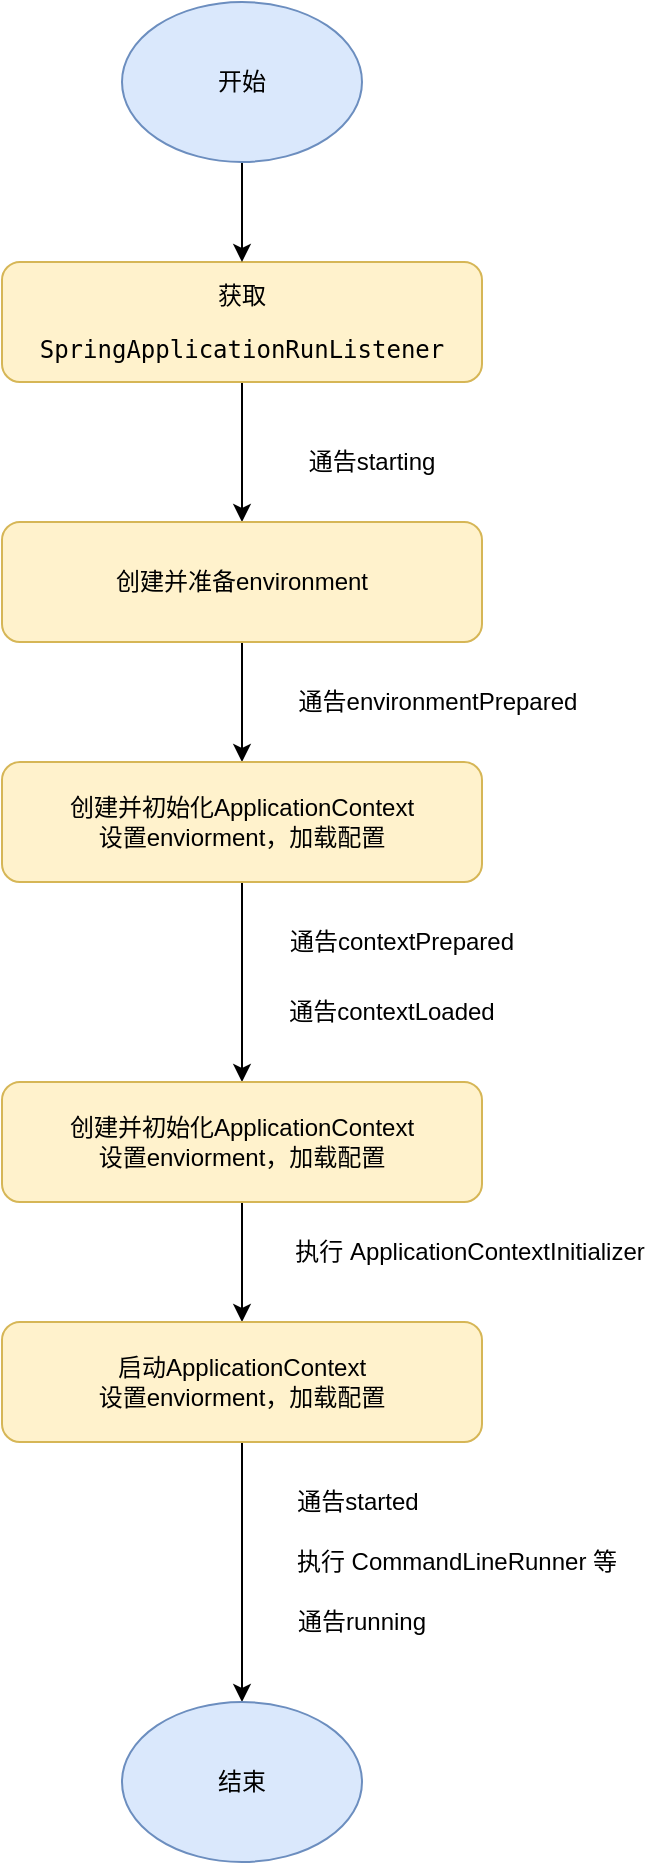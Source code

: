 <mxfile version="14.5.3" type="github">
  <diagram id="dF4nIMSrz6fsL5tvNQ5N" name="Page-1">
    <mxGraphModel dx="946" dy="536" grid="1" gridSize="10" guides="1" tooltips="1" connect="1" arrows="1" fold="1" page="1" pageScale="1" pageWidth="827" pageHeight="1169" math="0" shadow="0">
      <root>
        <mxCell id="0" />
        <mxCell id="1" parent="0" />
        <mxCell id="ar3tUtyCCRg72qm5xclU-3" style="edgeStyle=orthogonalEdgeStyle;rounded=0;orthogonalLoop=1;jettySize=auto;html=1;entryX=0.5;entryY=0;entryDx=0;entryDy=0;" edge="1" parent="1" source="ar3tUtyCCRg72qm5xclU-1" target="ar3tUtyCCRg72qm5xclU-2">
          <mxGeometry relative="1" as="geometry" />
        </mxCell>
        <mxCell id="ar3tUtyCCRg72qm5xclU-1" value="&lt;pre&gt;获取&lt;/pre&gt;&lt;pre&gt;SpringApplicationRunListener&lt;/pre&gt;" style="rounded=1;whiteSpace=wrap;html=1;fillColor=#fff2cc;strokeColor=#d6b656;" vertex="1" parent="1">
          <mxGeometry x="200" y="220" width="240" height="60" as="geometry" />
        </mxCell>
        <mxCell id="ar3tUtyCCRg72qm5xclU-7" style="edgeStyle=orthogonalEdgeStyle;rounded=0;orthogonalLoop=1;jettySize=auto;html=1;entryX=0.5;entryY=0;entryDx=0;entryDy=0;" edge="1" parent="1" source="ar3tUtyCCRg72qm5xclU-2" target="ar3tUtyCCRg72qm5xclU-5">
          <mxGeometry relative="1" as="geometry" />
        </mxCell>
        <mxCell id="ar3tUtyCCRg72qm5xclU-2" value="创建并准备environment" style="rounded=1;whiteSpace=wrap;html=1;fillColor=#fff2cc;strokeColor=#d6b656;" vertex="1" parent="1">
          <mxGeometry x="200" y="350" width="240" height="60" as="geometry" />
        </mxCell>
        <mxCell id="ar3tUtyCCRg72qm5xclU-4" value="通告starting" style="text;html=1;strokeColor=none;fillColor=none;align=center;verticalAlign=middle;whiteSpace=wrap;rounded=0;" vertex="1" parent="1">
          <mxGeometry x="340" y="310" width="90" height="20" as="geometry" />
        </mxCell>
        <mxCell id="ar3tUtyCCRg72qm5xclU-8" style="edgeStyle=orthogonalEdgeStyle;rounded=0;orthogonalLoop=1;jettySize=auto;html=1;" edge="1" parent="1" source="ar3tUtyCCRg72qm5xclU-5" target="ar3tUtyCCRg72qm5xclU-6">
          <mxGeometry relative="1" as="geometry" />
        </mxCell>
        <mxCell id="ar3tUtyCCRg72qm5xclU-5" value="创建并初始化ApplicationContext&lt;br&gt;设置enviorment，加载配置" style="rounded=1;whiteSpace=wrap;html=1;fillColor=#fff2cc;strokeColor=#d6b656;" vertex="1" parent="1">
          <mxGeometry x="200" y="470" width="240" height="60" as="geometry" />
        </mxCell>
        <mxCell id="ar3tUtyCCRg72qm5xclU-16" style="edgeStyle=orthogonalEdgeStyle;rounded=0;orthogonalLoop=1;jettySize=auto;html=1;exitX=0.5;exitY=1;exitDx=0;exitDy=0;entryX=0.5;entryY=0;entryDx=0;entryDy=0;" edge="1" parent="1" source="ar3tUtyCCRg72qm5xclU-6" target="ar3tUtyCCRg72qm5xclU-12">
          <mxGeometry relative="1" as="geometry" />
        </mxCell>
        <mxCell id="ar3tUtyCCRg72qm5xclU-6" value="创建并初始化ApplicationContext&lt;br&gt;设置enviorment，加载配置" style="rounded=1;whiteSpace=wrap;html=1;fillColor=#fff2cc;strokeColor=#d6b656;" vertex="1" parent="1">
          <mxGeometry x="200" y="630" width="240" height="60" as="geometry" />
        </mxCell>
        <mxCell id="ar3tUtyCCRg72qm5xclU-9" value="通告contextPrepared" style="text;html=1;strokeColor=none;fillColor=none;align=center;verticalAlign=middle;whiteSpace=wrap;rounded=0;" vertex="1" parent="1">
          <mxGeometry x="330" y="560" width="140" as="geometry" />
        </mxCell>
        <mxCell id="ar3tUtyCCRg72qm5xclU-10" value="通告contextLoaded" style="text;html=1;strokeColor=none;fillColor=none;align=center;verticalAlign=middle;whiteSpace=wrap;rounded=0;" vertex="1" parent="1">
          <mxGeometry x="325" y="585" width="140" height="20" as="geometry" />
        </mxCell>
        <mxCell id="ar3tUtyCCRg72qm5xclU-17" style="edgeStyle=orthogonalEdgeStyle;rounded=0;orthogonalLoop=1;jettySize=auto;html=1;entryX=0.5;entryY=0;entryDx=0;entryDy=0;" edge="1" parent="1" source="ar3tUtyCCRg72qm5xclU-12" target="ar3tUtyCCRg72qm5xclU-15">
          <mxGeometry relative="1" as="geometry" />
        </mxCell>
        <mxCell id="ar3tUtyCCRg72qm5xclU-12" value="启动ApplicationContext&lt;br&gt;设置enviorment，加载配置" style="rounded=1;whiteSpace=wrap;html=1;fillColor=#fff2cc;strokeColor=#d6b656;" vertex="1" parent="1">
          <mxGeometry x="200" y="750" width="240" height="60" as="geometry" />
        </mxCell>
        <mxCell id="ar3tUtyCCRg72qm5xclU-18" style="edgeStyle=orthogonalEdgeStyle;rounded=0;orthogonalLoop=1;jettySize=auto;html=1;entryX=0.5;entryY=0;entryDx=0;entryDy=0;" edge="1" parent="1" source="ar3tUtyCCRg72qm5xclU-14" target="ar3tUtyCCRg72qm5xclU-1">
          <mxGeometry relative="1" as="geometry" />
        </mxCell>
        <mxCell id="ar3tUtyCCRg72qm5xclU-14" value="开始" style="ellipse;whiteSpace=wrap;html=1;fillColor=#dae8fc;strokeColor=#6c8ebf;" vertex="1" parent="1">
          <mxGeometry x="260" y="90" width="120" height="80" as="geometry" />
        </mxCell>
        <mxCell id="ar3tUtyCCRg72qm5xclU-15" value="结束" style="ellipse;whiteSpace=wrap;html=1;fillColor=#dae8fc;strokeColor=#6c8ebf;" vertex="1" parent="1">
          <mxGeometry x="260" y="940" width="120" height="80" as="geometry" />
        </mxCell>
        <mxCell id="ar3tUtyCCRg72qm5xclU-19" value="通告started" style="text;html=1;strokeColor=none;fillColor=none;align=center;verticalAlign=middle;whiteSpace=wrap;rounded=0;" vertex="1" parent="1">
          <mxGeometry x="308" y="830" width="140" height="20" as="geometry" />
        </mxCell>
        <mxCell id="ar3tUtyCCRg72qm5xclU-20" value="执行&amp;nbsp;CommandLineRunner 等" style="text;html=1;strokeColor=none;fillColor=none;align=center;verticalAlign=middle;whiteSpace=wrap;rounded=0;" vertex="1" parent="1">
          <mxGeometry x="330" y="860" width="195" height="20" as="geometry" />
        </mxCell>
        <mxCell id="ar3tUtyCCRg72qm5xclU-22" value="通告running" style="text;html=1;strokeColor=none;fillColor=none;align=center;verticalAlign=middle;whiteSpace=wrap;rounded=0;" vertex="1" parent="1">
          <mxGeometry x="310" y="890" width="140" height="20" as="geometry" />
        </mxCell>
        <mxCell id="ar3tUtyCCRg72qm5xclU-25" value="通告environmentPrepared" style="text;html=1;strokeColor=none;fillColor=none;align=center;verticalAlign=middle;whiteSpace=wrap;rounded=0;" vertex="1" parent="1">
          <mxGeometry x="330" y="440" width="176" as="geometry" />
        </mxCell>
        <mxCell id="ar3tUtyCCRg72qm5xclU-26" value="执行&amp;nbsp;ApplicationContextInitializer" style="text;html=1;strokeColor=none;fillColor=none;align=center;verticalAlign=middle;whiteSpace=wrap;rounded=0;" vertex="1" parent="1">
          <mxGeometry x="334" y="710" width="200" height="10" as="geometry" />
        </mxCell>
      </root>
    </mxGraphModel>
  </diagram>
</mxfile>
